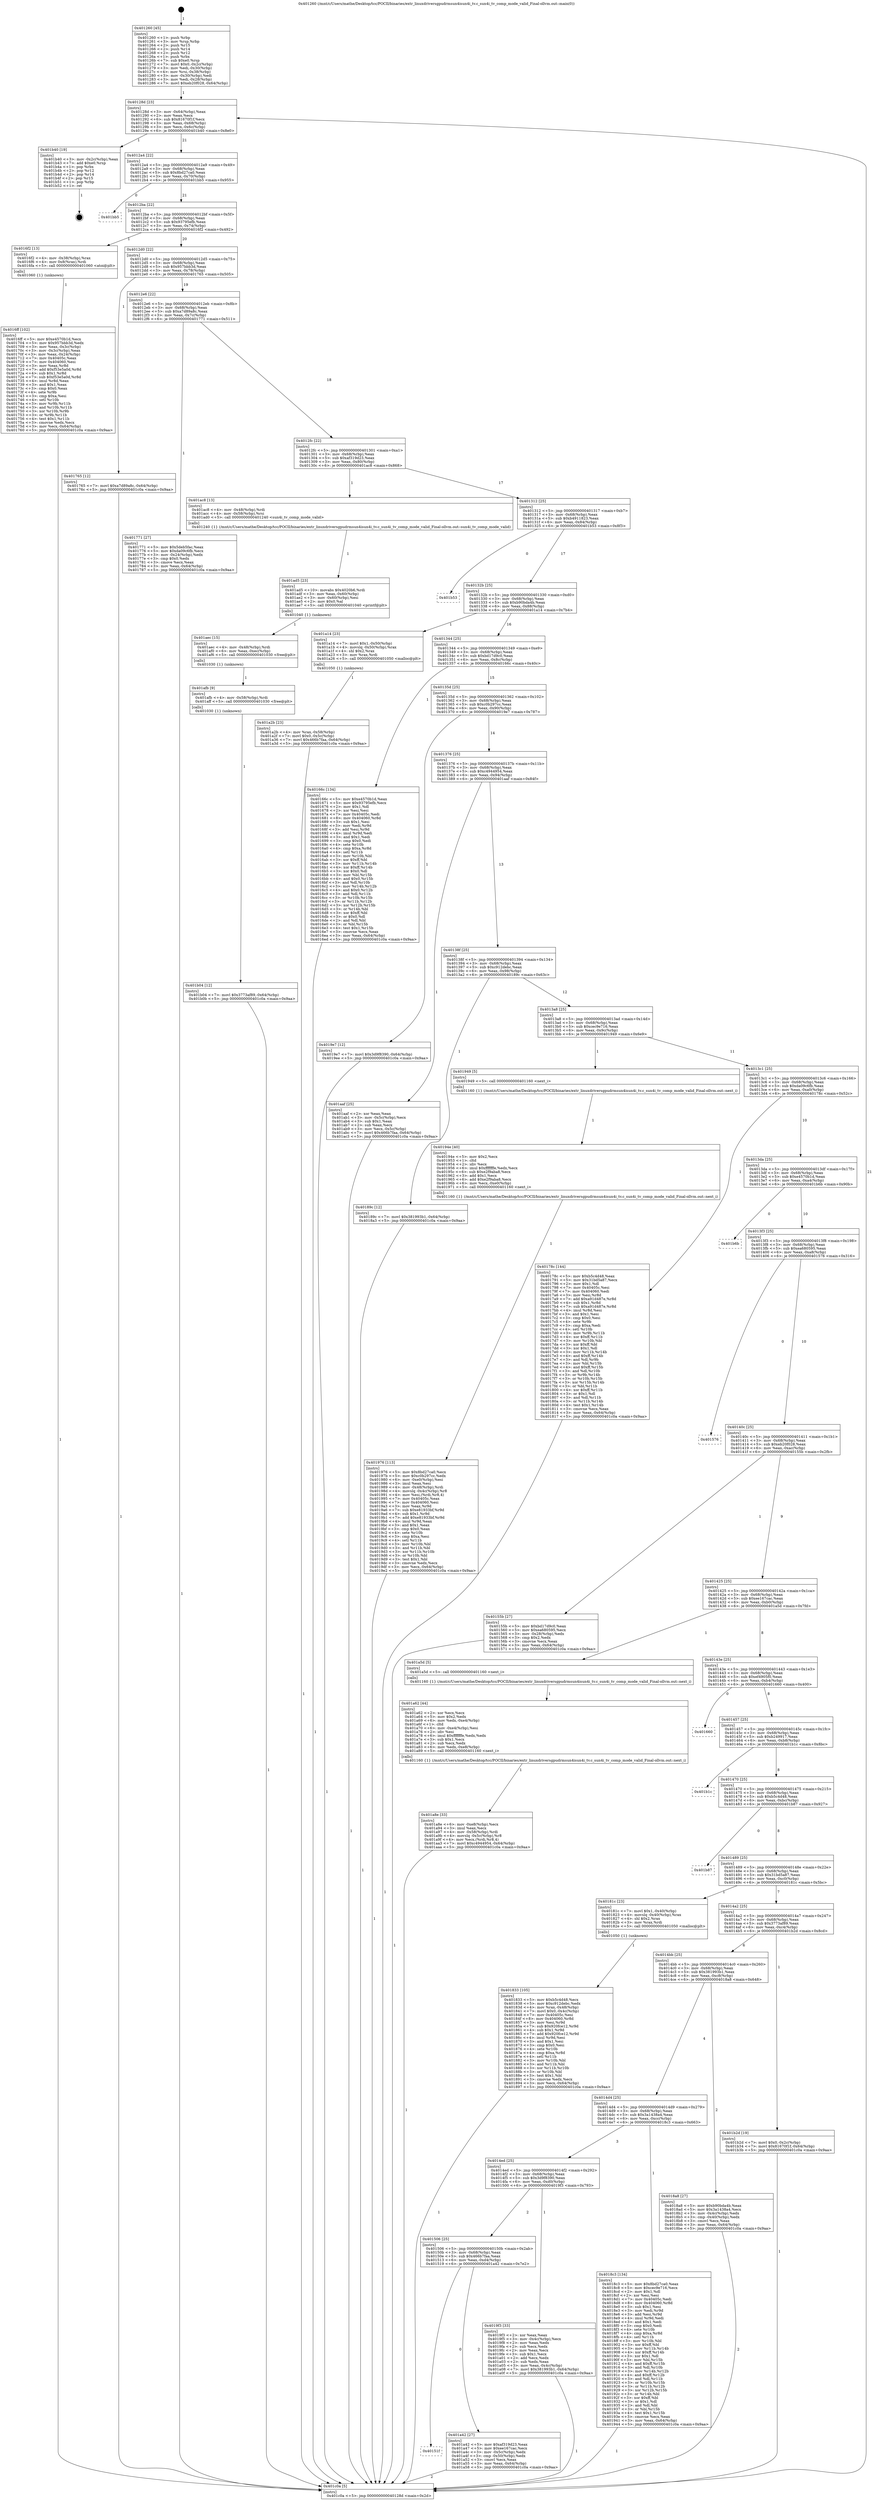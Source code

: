 digraph "0x401260" {
  label = "0x401260 (/mnt/c/Users/mathe/Desktop/tcc/POCII/binaries/extr_linuxdriversgpudrmsun4isun4i_tv.c_sun4i_tv_comp_mode_valid_Final-ollvm.out::main(0))"
  labelloc = "t"
  node[shape=record]

  Entry [label="",width=0.3,height=0.3,shape=circle,fillcolor=black,style=filled]
  "0x40128d" [label="{
     0x40128d [23]\l
     | [instrs]\l
     &nbsp;&nbsp;0x40128d \<+3\>: mov -0x64(%rbp),%eax\l
     &nbsp;&nbsp;0x401290 \<+2\>: mov %eax,%ecx\l
     &nbsp;&nbsp;0x401292 \<+6\>: sub $0x81670f1f,%ecx\l
     &nbsp;&nbsp;0x401298 \<+3\>: mov %eax,-0x68(%rbp)\l
     &nbsp;&nbsp;0x40129b \<+3\>: mov %ecx,-0x6c(%rbp)\l
     &nbsp;&nbsp;0x40129e \<+6\>: je 0000000000401b40 \<main+0x8e0\>\l
  }"]
  "0x401b40" [label="{
     0x401b40 [19]\l
     | [instrs]\l
     &nbsp;&nbsp;0x401b40 \<+3\>: mov -0x2c(%rbp),%eax\l
     &nbsp;&nbsp;0x401b43 \<+7\>: add $0xe0,%rsp\l
     &nbsp;&nbsp;0x401b4a \<+1\>: pop %rbx\l
     &nbsp;&nbsp;0x401b4b \<+2\>: pop %r12\l
     &nbsp;&nbsp;0x401b4d \<+2\>: pop %r14\l
     &nbsp;&nbsp;0x401b4f \<+2\>: pop %r15\l
     &nbsp;&nbsp;0x401b51 \<+1\>: pop %rbp\l
     &nbsp;&nbsp;0x401b52 \<+1\>: ret\l
  }"]
  "0x4012a4" [label="{
     0x4012a4 [22]\l
     | [instrs]\l
     &nbsp;&nbsp;0x4012a4 \<+5\>: jmp 00000000004012a9 \<main+0x49\>\l
     &nbsp;&nbsp;0x4012a9 \<+3\>: mov -0x68(%rbp),%eax\l
     &nbsp;&nbsp;0x4012ac \<+5\>: sub $0x8bd27ca0,%eax\l
     &nbsp;&nbsp;0x4012b1 \<+3\>: mov %eax,-0x70(%rbp)\l
     &nbsp;&nbsp;0x4012b4 \<+6\>: je 0000000000401bb5 \<main+0x955\>\l
  }"]
  Exit [label="",width=0.3,height=0.3,shape=circle,fillcolor=black,style=filled,peripheries=2]
  "0x401bb5" [label="{
     0x401bb5\l
  }", style=dashed]
  "0x4012ba" [label="{
     0x4012ba [22]\l
     | [instrs]\l
     &nbsp;&nbsp;0x4012ba \<+5\>: jmp 00000000004012bf \<main+0x5f\>\l
     &nbsp;&nbsp;0x4012bf \<+3\>: mov -0x68(%rbp),%eax\l
     &nbsp;&nbsp;0x4012c2 \<+5\>: sub $0x93795efb,%eax\l
     &nbsp;&nbsp;0x4012c7 \<+3\>: mov %eax,-0x74(%rbp)\l
     &nbsp;&nbsp;0x4012ca \<+6\>: je 00000000004016f2 \<main+0x492\>\l
  }"]
  "0x401b04" [label="{
     0x401b04 [12]\l
     | [instrs]\l
     &nbsp;&nbsp;0x401b04 \<+7\>: movl $0x3773af89,-0x64(%rbp)\l
     &nbsp;&nbsp;0x401b0b \<+5\>: jmp 0000000000401c0a \<main+0x9aa\>\l
  }"]
  "0x4016f2" [label="{
     0x4016f2 [13]\l
     | [instrs]\l
     &nbsp;&nbsp;0x4016f2 \<+4\>: mov -0x38(%rbp),%rax\l
     &nbsp;&nbsp;0x4016f6 \<+4\>: mov 0x8(%rax),%rdi\l
     &nbsp;&nbsp;0x4016fa \<+5\>: call 0000000000401060 \<atoi@plt\>\l
     | [calls]\l
     &nbsp;&nbsp;0x401060 \{1\} (unknown)\l
  }"]
  "0x4012d0" [label="{
     0x4012d0 [22]\l
     | [instrs]\l
     &nbsp;&nbsp;0x4012d0 \<+5\>: jmp 00000000004012d5 \<main+0x75\>\l
     &nbsp;&nbsp;0x4012d5 \<+3\>: mov -0x68(%rbp),%eax\l
     &nbsp;&nbsp;0x4012d8 \<+5\>: sub $0x957bbb3d,%eax\l
     &nbsp;&nbsp;0x4012dd \<+3\>: mov %eax,-0x78(%rbp)\l
     &nbsp;&nbsp;0x4012e0 \<+6\>: je 0000000000401765 \<main+0x505\>\l
  }"]
  "0x401afb" [label="{
     0x401afb [9]\l
     | [instrs]\l
     &nbsp;&nbsp;0x401afb \<+4\>: mov -0x58(%rbp),%rdi\l
     &nbsp;&nbsp;0x401aff \<+5\>: call 0000000000401030 \<free@plt\>\l
     | [calls]\l
     &nbsp;&nbsp;0x401030 \{1\} (unknown)\l
  }"]
  "0x401765" [label="{
     0x401765 [12]\l
     | [instrs]\l
     &nbsp;&nbsp;0x401765 \<+7\>: movl $0xa7d89a8c,-0x64(%rbp)\l
     &nbsp;&nbsp;0x40176c \<+5\>: jmp 0000000000401c0a \<main+0x9aa\>\l
  }"]
  "0x4012e6" [label="{
     0x4012e6 [22]\l
     | [instrs]\l
     &nbsp;&nbsp;0x4012e6 \<+5\>: jmp 00000000004012eb \<main+0x8b\>\l
     &nbsp;&nbsp;0x4012eb \<+3\>: mov -0x68(%rbp),%eax\l
     &nbsp;&nbsp;0x4012ee \<+5\>: sub $0xa7d89a8c,%eax\l
     &nbsp;&nbsp;0x4012f3 \<+3\>: mov %eax,-0x7c(%rbp)\l
     &nbsp;&nbsp;0x4012f6 \<+6\>: je 0000000000401771 \<main+0x511\>\l
  }"]
  "0x401aec" [label="{
     0x401aec [15]\l
     | [instrs]\l
     &nbsp;&nbsp;0x401aec \<+4\>: mov -0x48(%rbp),%rdi\l
     &nbsp;&nbsp;0x401af0 \<+6\>: mov %eax,-0xec(%rbp)\l
     &nbsp;&nbsp;0x401af6 \<+5\>: call 0000000000401030 \<free@plt\>\l
     | [calls]\l
     &nbsp;&nbsp;0x401030 \{1\} (unknown)\l
  }"]
  "0x401771" [label="{
     0x401771 [27]\l
     | [instrs]\l
     &nbsp;&nbsp;0x401771 \<+5\>: mov $0x5deb5fac,%eax\l
     &nbsp;&nbsp;0x401776 \<+5\>: mov $0xda09c6fb,%ecx\l
     &nbsp;&nbsp;0x40177b \<+3\>: mov -0x24(%rbp),%edx\l
     &nbsp;&nbsp;0x40177e \<+3\>: cmp $0x0,%edx\l
     &nbsp;&nbsp;0x401781 \<+3\>: cmove %ecx,%eax\l
     &nbsp;&nbsp;0x401784 \<+3\>: mov %eax,-0x64(%rbp)\l
     &nbsp;&nbsp;0x401787 \<+5\>: jmp 0000000000401c0a \<main+0x9aa\>\l
  }"]
  "0x4012fc" [label="{
     0x4012fc [22]\l
     | [instrs]\l
     &nbsp;&nbsp;0x4012fc \<+5\>: jmp 0000000000401301 \<main+0xa1\>\l
     &nbsp;&nbsp;0x401301 \<+3\>: mov -0x68(%rbp),%eax\l
     &nbsp;&nbsp;0x401304 \<+5\>: sub $0xaf319d23,%eax\l
     &nbsp;&nbsp;0x401309 \<+3\>: mov %eax,-0x80(%rbp)\l
     &nbsp;&nbsp;0x40130c \<+6\>: je 0000000000401ac8 \<main+0x868\>\l
  }"]
  "0x401ad5" [label="{
     0x401ad5 [23]\l
     | [instrs]\l
     &nbsp;&nbsp;0x401ad5 \<+10\>: movabs $0x4020b6,%rdi\l
     &nbsp;&nbsp;0x401adf \<+3\>: mov %eax,-0x60(%rbp)\l
     &nbsp;&nbsp;0x401ae2 \<+3\>: mov -0x60(%rbp),%esi\l
     &nbsp;&nbsp;0x401ae5 \<+2\>: mov $0x0,%al\l
     &nbsp;&nbsp;0x401ae7 \<+5\>: call 0000000000401040 \<printf@plt\>\l
     | [calls]\l
     &nbsp;&nbsp;0x401040 \{1\} (unknown)\l
  }"]
  "0x401ac8" [label="{
     0x401ac8 [13]\l
     | [instrs]\l
     &nbsp;&nbsp;0x401ac8 \<+4\>: mov -0x48(%rbp),%rdi\l
     &nbsp;&nbsp;0x401acc \<+4\>: mov -0x58(%rbp),%rsi\l
     &nbsp;&nbsp;0x401ad0 \<+5\>: call 0000000000401240 \<sun4i_tv_comp_mode_valid\>\l
     | [calls]\l
     &nbsp;&nbsp;0x401240 \{1\} (/mnt/c/Users/mathe/Desktop/tcc/POCII/binaries/extr_linuxdriversgpudrmsun4isun4i_tv.c_sun4i_tv_comp_mode_valid_Final-ollvm.out::sun4i_tv_comp_mode_valid)\l
  }"]
  "0x401312" [label="{
     0x401312 [25]\l
     | [instrs]\l
     &nbsp;&nbsp;0x401312 \<+5\>: jmp 0000000000401317 \<main+0xb7\>\l
     &nbsp;&nbsp;0x401317 \<+3\>: mov -0x68(%rbp),%eax\l
     &nbsp;&nbsp;0x40131a \<+5\>: sub $0xb4911823,%eax\l
     &nbsp;&nbsp;0x40131f \<+6\>: mov %eax,-0x84(%rbp)\l
     &nbsp;&nbsp;0x401325 \<+6\>: je 0000000000401b53 \<main+0x8f3\>\l
  }"]
  "0x401a8e" [label="{
     0x401a8e [33]\l
     | [instrs]\l
     &nbsp;&nbsp;0x401a8e \<+6\>: mov -0xe8(%rbp),%ecx\l
     &nbsp;&nbsp;0x401a94 \<+3\>: imul %eax,%ecx\l
     &nbsp;&nbsp;0x401a97 \<+4\>: mov -0x58(%rbp),%rdi\l
     &nbsp;&nbsp;0x401a9b \<+4\>: movslq -0x5c(%rbp),%r8\l
     &nbsp;&nbsp;0x401a9f \<+4\>: mov %ecx,(%rdi,%r8,4)\l
     &nbsp;&nbsp;0x401aa3 \<+7\>: movl $0xc4944954,-0x64(%rbp)\l
     &nbsp;&nbsp;0x401aaa \<+5\>: jmp 0000000000401c0a \<main+0x9aa\>\l
  }"]
  "0x401b53" [label="{
     0x401b53\l
  }", style=dashed]
  "0x40132b" [label="{
     0x40132b [25]\l
     | [instrs]\l
     &nbsp;&nbsp;0x40132b \<+5\>: jmp 0000000000401330 \<main+0xd0\>\l
     &nbsp;&nbsp;0x401330 \<+3\>: mov -0x68(%rbp),%eax\l
     &nbsp;&nbsp;0x401333 \<+5\>: sub $0xb90bda4b,%eax\l
     &nbsp;&nbsp;0x401338 \<+6\>: mov %eax,-0x88(%rbp)\l
     &nbsp;&nbsp;0x40133e \<+6\>: je 0000000000401a14 \<main+0x7b4\>\l
  }"]
  "0x401a62" [label="{
     0x401a62 [44]\l
     | [instrs]\l
     &nbsp;&nbsp;0x401a62 \<+2\>: xor %ecx,%ecx\l
     &nbsp;&nbsp;0x401a64 \<+5\>: mov $0x2,%edx\l
     &nbsp;&nbsp;0x401a69 \<+6\>: mov %edx,-0xe4(%rbp)\l
     &nbsp;&nbsp;0x401a6f \<+1\>: cltd\l
     &nbsp;&nbsp;0x401a70 \<+6\>: mov -0xe4(%rbp),%esi\l
     &nbsp;&nbsp;0x401a76 \<+2\>: idiv %esi\l
     &nbsp;&nbsp;0x401a78 \<+6\>: imul $0xfffffffe,%edx,%edx\l
     &nbsp;&nbsp;0x401a7e \<+3\>: sub $0x1,%ecx\l
     &nbsp;&nbsp;0x401a81 \<+2\>: sub %ecx,%edx\l
     &nbsp;&nbsp;0x401a83 \<+6\>: mov %edx,-0xe8(%rbp)\l
     &nbsp;&nbsp;0x401a89 \<+5\>: call 0000000000401160 \<next_i\>\l
     | [calls]\l
     &nbsp;&nbsp;0x401160 \{1\} (/mnt/c/Users/mathe/Desktop/tcc/POCII/binaries/extr_linuxdriversgpudrmsun4isun4i_tv.c_sun4i_tv_comp_mode_valid_Final-ollvm.out::next_i)\l
  }"]
  "0x401a14" [label="{
     0x401a14 [23]\l
     | [instrs]\l
     &nbsp;&nbsp;0x401a14 \<+7\>: movl $0x1,-0x50(%rbp)\l
     &nbsp;&nbsp;0x401a1b \<+4\>: movslq -0x50(%rbp),%rax\l
     &nbsp;&nbsp;0x401a1f \<+4\>: shl $0x2,%rax\l
     &nbsp;&nbsp;0x401a23 \<+3\>: mov %rax,%rdi\l
     &nbsp;&nbsp;0x401a26 \<+5\>: call 0000000000401050 \<malloc@plt\>\l
     | [calls]\l
     &nbsp;&nbsp;0x401050 \{1\} (unknown)\l
  }"]
  "0x401344" [label="{
     0x401344 [25]\l
     | [instrs]\l
     &nbsp;&nbsp;0x401344 \<+5\>: jmp 0000000000401349 \<main+0xe9\>\l
     &nbsp;&nbsp;0x401349 \<+3\>: mov -0x68(%rbp),%eax\l
     &nbsp;&nbsp;0x40134c \<+5\>: sub $0xbd17d9c0,%eax\l
     &nbsp;&nbsp;0x401351 \<+6\>: mov %eax,-0x8c(%rbp)\l
     &nbsp;&nbsp;0x401357 \<+6\>: je 000000000040166c \<main+0x40c\>\l
  }"]
  "0x40151f" [label="{
     0x40151f\l
  }", style=dashed]
  "0x40166c" [label="{
     0x40166c [134]\l
     | [instrs]\l
     &nbsp;&nbsp;0x40166c \<+5\>: mov $0xe4570b1d,%eax\l
     &nbsp;&nbsp;0x401671 \<+5\>: mov $0x93795efb,%ecx\l
     &nbsp;&nbsp;0x401676 \<+2\>: mov $0x1,%dl\l
     &nbsp;&nbsp;0x401678 \<+2\>: xor %esi,%esi\l
     &nbsp;&nbsp;0x40167a \<+7\>: mov 0x40405c,%edi\l
     &nbsp;&nbsp;0x401681 \<+8\>: mov 0x404060,%r8d\l
     &nbsp;&nbsp;0x401689 \<+3\>: sub $0x1,%esi\l
     &nbsp;&nbsp;0x40168c \<+3\>: mov %edi,%r9d\l
     &nbsp;&nbsp;0x40168f \<+3\>: add %esi,%r9d\l
     &nbsp;&nbsp;0x401692 \<+4\>: imul %r9d,%edi\l
     &nbsp;&nbsp;0x401696 \<+3\>: and $0x1,%edi\l
     &nbsp;&nbsp;0x401699 \<+3\>: cmp $0x0,%edi\l
     &nbsp;&nbsp;0x40169c \<+4\>: sete %r10b\l
     &nbsp;&nbsp;0x4016a0 \<+4\>: cmp $0xa,%r8d\l
     &nbsp;&nbsp;0x4016a4 \<+4\>: setl %r11b\l
     &nbsp;&nbsp;0x4016a8 \<+3\>: mov %r10b,%bl\l
     &nbsp;&nbsp;0x4016ab \<+3\>: xor $0xff,%bl\l
     &nbsp;&nbsp;0x4016ae \<+3\>: mov %r11b,%r14b\l
     &nbsp;&nbsp;0x4016b1 \<+4\>: xor $0xff,%r14b\l
     &nbsp;&nbsp;0x4016b5 \<+3\>: xor $0x0,%dl\l
     &nbsp;&nbsp;0x4016b8 \<+3\>: mov %bl,%r15b\l
     &nbsp;&nbsp;0x4016bb \<+4\>: and $0x0,%r15b\l
     &nbsp;&nbsp;0x4016bf \<+3\>: and %dl,%r10b\l
     &nbsp;&nbsp;0x4016c2 \<+3\>: mov %r14b,%r12b\l
     &nbsp;&nbsp;0x4016c5 \<+4\>: and $0x0,%r12b\l
     &nbsp;&nbsp;0x4016c9 \<+3\>: and %dl,%r11b\l
     &nbsp;&nbsp;0x4016cc \<+3\>: or %r10b,%r15b\l
     &nbsp;&nbsp;0x4016cf \<+3\>: or %r11b,%r12b\l
     &nbsp;&nbsp;0x4016d2 \<+3\>: xor %r12b,%r15b\l
     &nbsp;&nbsp;0x4016d5 \<+3\>: or %r14b,%bl\l
     &nbsp;&nbsp;0x4016d8 \<+3\>: xor $0xff,%bl\l
     &nbsp;&nbsp;0x4016db \<+3\>: or $0x0,%dl\l
     &nbsp;&nbsp;0x4016de \<+2\>: and %dl,%bl\l
     &nbsp;&nbsp;0x4016e0 \<+3\>: or %bl,%r15b\l
     &nbsp;&nbsp;0x4016e3 \<+4\>: test $0x1,%r15b\l
     &nbsp;&nbsp;0x4016e7 \<+3\>: cmovne %ecx,%eax\l
     &nbsp;&nbsp;0x4016ea \<+3\>: mov %eax,-0x64(%rbp)\l
     &nbsp;&nbsp;0x4016ed \<+5\>: jmp 0000000000401c0a \<main+0x9aa\>\l
  }"]
  "0x40135d" [label="{
     0x40135d [25]\l
     | [instrs]\l
     &nbsp;&nbsp;0x40135d \<+5\>: jmp 0000000000401362 \<main+0x102\>\l
     &nbsp;&nbsp;0x401362 \<+3\>: mov -0x68(%rbp),%eax\l
     &nbsp;&nbsp;0x401365 \<+5\>: sub $0xc0b297cc,%eax\l
     &nbsp;&nbsp;0x40136a \<+6\>: mov %eax,-0x90(%rbp)\l
     &nbsp;&nbsp;0x401370 \<+6\>: je 00000000004019e7 \<main+0x787\>\l
  }"]
  "0x401a42" [label="{
     0x401a42 [27]\l
     | [instrs]\l
     &nbsp;&nbsp;0x401a42 \<+5\>: mov $0xaf319d23,%eax\l
     &nbsp;&nbsp;0x401a47 \<+5\>: mov $0xee167cac,%ecx\l
     &nbsp;&nbsp;0x401a4c \<+3\>: mov -0x5c(%rbp),%edx\l
     &nbsp;&nbsp;0x401a4f \<+3\>: cmp -0x50(%rbp),%edx\l
     &nbsp;&nbsp;0x401a52 \<+3\>: cmovl %ecx,%eax\l
     &nbsp;&nbsp;0x401a55 \<+3\>: mov %eax,-0x64(%rbp)\l
     &nbsp;&nbsp;0x401a58 \<+5\>: jmp 0000000000401c0a \<main+0x9aa\>\l
  }"]
  "0x4019e7" [label="{
     0x4019e7 [12]\l
     | [instrs]\l
     &nbsp;&nbsp;0x4019e7 \<+7\>: movl $0x3d9f8390,-0x64(%rbp)\l
     &nbsp;&nbsp;0x4019ee \<+5\>: jmp 0000000000401c0a \<main+0x9aa\>\l
  }"]
  "0x401376" [label="{
     0x401376 [25]\l
     | [instrs]\l
     &nbsp;&nbsp;0x401376 \<+5\>: jmp 000000000040137b \<main+0x11b\>\l
     &nbsp;&nbsp;0x40137b \<+3\>: mov -0x68(%rbp),%eax\l
     &nbsp;&nbsp;0x40137e \<+5\>: sub $0xc4944954,%eax\l
     &nbsp;&nbsp;0x401383 \<+6\>: mov %eax,-0x94(%rbp)\l
     &nbsp;&nbsp;0x401389 \<+6\>: je 0000000000401aaf \<main+0x84f\>\l
  }"]
  "0x401a2b" [label="{
     0x401a2b [23]\l
     | [instrs]\l
     &nbsp;&nbsp;0x401a2b \<+4\>: mov %rax,-0x58(%rbp)\l
     &nbsp;&nbsp;0x401a2f \<+7\>: movl $0x0,-0x5c(%rbp)\l
     &nbsp;&nbsp;0x401a36 \<+7\>: movl $0x466b7faa,-0x64(%rbp)\l
     &nbsp;&nbsp;0x401a3d \<+5\>: jmp 0000000000401c0a \<main+0x9aa\>\l
  }"]
  "0x401aaf" [label="{
     0x401aaf [25]\l
     | [instrs]\l
     &nbsp;&nbsp;0x401aaf \<+2\>: xor %eax,%eax\l
     &nbsp;&nbsp;0x401ab1 \<+3\>: mov -0x5c(%rbp),%ecx\l
     &nbsp;&nbsp;0x401ab4 \<+3\>: sub $0x1,%eax\l
     &nbsp;&nbsp;0x401ab7 \<+2\>: sub %eax,%ecx\l
     &nbsp;&nbsp;0x401ab9 \<+3\>: mov %ecx,-0x5c(%rbp)\l
     &nbsp;&nbsp;0x401abc \<+7\>: movl $0x466b7faa,-0x64(%rbp)\l
     &nbsp;&nbsp;0x401ac3 \<+5\>: jmp 0000000000401c0a \<main+0x9aa\>\l
  }"]
  "0x40138f" [label="{
     0x40138f [25]\l
     | [instrs]\l
     &nbsp;&nbsp;0x40138f \<+5\>: jmp 0000000000401394 \<main+0x134\>\l
     &nbsp;&nbsp;0x401394 \<+3\>: mov -0x68(%rbp),%eax\l
     &nbsp;&nbsp;0x401397 \<+5\>: sub $0xc912debc,%eax\l
     &nbsp;&nbsp;0x40139c \<+6\>: mov %eax,-0x98(%rbp)\l
     &nbsp;&nbsp;0x4013a2 \<+6\>: je 000000000040189c \<main+0x63c\>\l
  }"]
  "0x401506" [label="{
     0x401506 [25]\l
     | [instrs]\l
     &nbsp;&nbsp;0x401506 \<+5\>: jmp 000000000040150b \<main+0x2ab\>\l
     &nbsp;&nbsp;0x40150b \<+3\>: mov -0x68(%rbp),%eax\l
     &nbsp;&nbsp;0x40150e \<+5\>: sub $0x466b7faa,%eax\l
     &nbsp;&nbsp;0x401513 \<+6\>: mov %eax,-0xd4(%rbp)\l
     &nbsp;&nbsp;0x401519 \<+6\>: je 0000000000401a42 \<main+0x7e2\>\l
  }"]
  "0x40189c" [label="{
     0x40189c [12]\l
     | [instrs]\l
     &nbsp;&nbsp;0x40189c \<+7\>: movl $0x381993b1,-0x64(%rbp)\l
     &nbsp;&nbsp;0x4018a3 \<+5\>: jmp 0000000000401c0a \<main+0x9aa\>\l
  }"]
  "0x4013a8" [label="{
     0x4013a8 [25]\l
     | [instrs]\l
     &nbsp;&nbsp;0x4013a8 \<+5\>: jmp 00000000004013ad \<main+0x14d\>\l
     &nbsp;&nbsp;0x4013ad \<+3\>: mov -0x68(%rbp),%eax\l
     &nbsp;&nbsp;0x4013b0 \<+5\>: sub $0xcec9e716,%eax\l
     &nbsp;&nbsp;0x4013b5 \<+6\>: mov %eax,-0x9c(%rbp)\l
     &nbsp;&nbsp;0x4013bb \<+6\>: je 0000000000401949 \<main+0x6e9\>\l
  }"]
  "0x4019f3" [label="{
     0x4019f3 [33]\l
     | [instrs]\l
     &nbsp;&nbsp;0x4019f3 \<+2\>: xor %eax,%eax\l
     &nbsp;&nbsp;0x4019f5 \<+3\>: mov -0x4c(%rbp),%ecx\l
     &nbsp;&nbsp;0x4019f8 \<+2\>: mov %eax,%edx\l
     &nbsp;&nbsp;0x4019fa \<+2\>: sub %ecx,%edx\l
     &nbsp;&nbsp;0x4019fc \<+2\>: mov %eax,%ecx\l
     &nbsp;&nbsp;0x4019fe \<+3\>: sub $0x1,%ecx\l
     &nbsp;&nbsp;0x401a01 \<+2\>: add %ecx,%edx\l
     &nbsp;&nbsp;0x401a03 \<+2\>: sub %edx,%eax\l
     &nbsp;&nbsp;0x401a05 \<+3\>: mov %eax,-0x4c(%rbp)\l
     &nbsp;&nbsp;0x401a08 \<+7\>: movl $0x381993b1,-0x64(%rbp)\l
     &nbsp;&nbsp;0x401a0f \<+5\>: jmp 0000000000401c0a \<main+0x9aa\>\l
  }"]
  "0x401949" [label="{
     0x401949 [5]\l
     | [instrs]\l
     &nbsp;&nbsp;0x401949 \<+5\>: call 0000000000401160 \<next_i\>\l
     | [calls]\l
     &nbsp;&nbsp;0x401160 \{1\} (/mnt/c/Users/mathe/Desktop/tcc/POCII/binaries/extr_linuxdriversgpudrmsun4isun4i_tv.c_sun4i_tv_comp_mode_valid_Final-ollvm.out::next_i)\l
  }"]
  "0x4013c1" [label="{
     0x4013c1 [25]\l
     | [instrs]\l
     &nbsp;&nbsp;0x4013c1 \<+5\>: jmp 00000000004013c6 \<main+0x166\>\l
     &nbsp;&nbsp;0x4013c6 \<+3\>: mov -0x68(%rbp),%eax\l
     &nbsp;&nbsp;0x4013c9 \<+5\>: sub $0xda09c6fb,%eax\l
     &nbsp;&nbsp;0x4013ce \<+6\>: mov %eax,-0xa0(%rbp)\l
     &nbsp;&nbsp;0x4013d4 \<+6\>: je 000000000040178c \<main+0x52c\>\l
  }"]
  "0x401976" [label="{
     0x401976 [113]\l
     | [instrs]\l
     &nbsp;&nbsp;0x401976 \<+5\>: mov $0x8bd27ca0,%ecx\l
     &nbsp;&nbsp;0x40197b \<+5\>: mov $0xc0b297cc,%edx\l
     &nbsp;&nbsp;0x401980 \<+6\>: mov -0xe0(%rbp),%esi\l
     &nbsp;&nbsp;0x401986 \<+3\>: imul %eax,%esi\l
     &nbsp;&nbsp;0x401989 \<+4\>: mov -0x48(%rbp),%rdi\l
     &nbsp;&nbsp;0x40198d \<+4\>: movslq -0x4c(%rbp),%r8\l
     &nbsp;&nbsp;0x401991 \<+4\>: mov %esi,(%rdi,%r8,4)\l
     &nbsp;&nbsp;0x401995 \<+7\>: mov 0x40405c,%eax\l
     &nbsp;&nbsp;0x40199c \<+7\>: mov 0x404060,%esi\l
     &nbsp;&nbsp;0x4019a3 \<+3\>: mov %eax,%r9d\l
     &nbsp;&nbsp;0x4019a6 \<+7\>: sub $0xe81933bf,%r9d\l
     &nbsp;&nbsp;0x4019ad \<+4\>: sub $0x1,%r9d\l
     &nbsp;&nbsp;0x4019b1 \<+7\>: add $0xe81933bf,%r9d\l
     &nbsp;&nbsp;0x4019b8 \<+4\>: imul %r9d,%eax\l
     &nbsp;&nbsp;0x4019bc \<+3\>: and $0x1,%eax\l
     &nbsp;&nbsp;0x4019bf \<+3\>: cmp $0x0,%eax\l
     &nbsp;&nbsp;0x4019c2 \<+4\>: sete %r10b\l
     &nbsp;&nbsp;0x4019c6 \<+3\>: cmp $0xa,%esi\l
     &nbsp;&nbsp;0x4019c9 \<+4\>: setl %r11b\l
     &nbsp;&nbsp;0x4019cd \<+3\>: mov %r10b,%bl\l
     &nbsp;&nbsp;0x4019d0 \<+3\>: and %r11b,%bl\l
     &nbsp;&nbsp;0x4019d3 \<+3\>: xor %r11b,%r10b\l
     &nbsp;&nbsp;0x4019d6 \<+3\>: or %r10b,%bl\l
     &nbsp;&nbsp;0x4019d9 \<+3\>: test $0x1,%bl\l
     &nbsp;&nbsp;0x4019dc \<+3\>: cmovne %edx,%ecx\l
     &nbsp;&nbsp;0x4019df \<+3\>: mov %ecx,-0x64(%rbp)\l
     &nbsp;&nbsp;0x4019e2 \<+5\>: jmp 0000000000401c0a \<main+0x9aa\>\l
  }"]
  "0x40178c" [label="{
     0x40178c [144]\l
     | [instrs]\l
     &nbsp;&nbsp;0x40178c \<+5\>: mov $0xb5c4d48,%eax\l
     &nbsp;&nbsp;0x401791 \<+5\>: mov $0x31bd5a87,%ecx\l
     &nbsp;&nbsp;0x401796 \<+2\>: mov $0x1,%dl\l
     &nbsp;&nbsp;0x401798 \<+7\>: mov 0x40405c,%esi\l
     &nbsp;&nbsp;0x40179f \<+7\>: mov 0x404060,%edi\l
     &nbsp;&nbsp;0x4017a6 \<+3\>: mov %esi,%r8d\l
     &nbsp;&nbsp;0x4017a9 \<+7\>: add $0xa91d487e,%r8d\l
     &nbsp;&nbsp;0x4017b0 \<+4\>: sub $0x1,%r8d\l
     &nbsp;&nbsp;0x4017b4 \<+7\>: sub $0xa91d487e,%r8d\l
     &nbsp;&nbsp;0x4017bb \<+4\>: imul %r8d,%esi\l
     &nbsp;&nbsp;0x4017bf \<+3\>: and $0x1,%esi\l
     &nbsp;&nbsp;0x4017c2 \<+3\>: cmp $0x0,%esi\l
     &nbsp;&nbsp;0x4017c5 \<+4\>: sete %r9b\l
     &nbsp;&nbsp;0x4017c9 \<+3\>: cmp $0xa,%edi\l
     &nbsp;&nbsp;0x4017cc \<+4\>: setl %r10b\l
     &nbsp;&nbsp;0x4017d0 \<+3\>: mov %r9b,%r11b\l
     &nbsp;&nbsp;0x4017d3 \<+4\>: xor $0xff,%r11b\l
     &nbsp;&nbsp;0x4017d7 \<+3\>: mov %r10b,%bl\l
     &nbsp;&nbsp;0x4017da \<+3\>: xor $0xff,%bl\l
     &nbsp;&nbsp;0x4017dd \<+3\>: xor $0x1,%dl\l
     &nbsp;&nbsp;0x4017e0 \<+3\>: mov %r11b,%r14b\l
     &nbsp;&nbsp;0x4017e3 \<+4\>: and $0xff,%r14b\l
     &nbsp;&nbsp;0x4017e7 \<+3\>: and %dl,%r9b\l
     &nbsp;&nbsp;0x4017ea \<+3\>: mov %bl,%r15b\l
     &nbsp;&nbsp;0x4017ed \<+4\>: and $0xff,%r15b\l
     &nbsp;&nbsp;0x4017f1 \<+3\>: and %dl,%r10b\l
     &nbsp;&nbsp;0x4017f4 \<+3\>: or %r9b,%r14b\l
     &nbsp;&nbsp;0x4017f7 \<+3\>: or %r10b,%r15b\l
     &nbsp;&nbsp;0x4017fa \<+3\>: xor %r15b,%r14b\l
     &nbsp;&nbsp;0x4017fd \<+3\>: or %bl,%r11b\l
     &nbsp;&nbsp;0x401800 \<+4\>: xor $0xff,%r11b\l
     &nbsp;&nbsp;0x401804 \<+3\>: or $0x1,%dl\l
     &nbsp;&nbsp;0x401807 \<+3\>: and %dl,%r11b\l
     &nbsp;&nbsp;0x40180a \<+3\>: or %r11b,%r14b\l
     &nbsp;&nbsp;0x40180d \<+4\>: test $0x1,%r14b\l
     &nbsp;&nbsp;0x401811 \<+3\>: cmovne %ecx,%eax\l
     &nbsp;&nbsp;0x401814 \<+3\>: mov %eax,-0x64(%rbp)\l
     &nbsp;&nbsp;0x401817 \<+5\>: jmp 0000000000401c0a \<main+0x9aa\>\l
  }"]
  "0x4013da" [label="{
     0x4013da [25]\l
     | [instrs]\l
     &nbsp;&nbsp;0x4013da \<+5\>: jmp 00000000004013df \<main+0x17f\>\l
     &nbsp;&nbsp;0x4013df \<+3\>: mov -0x68(%rbp),%eax\l
     &nbsp;&nbsp;0x4013e2 \<+5\>: sub $0xe4570b1d,%eax\l
     &nbsp;&nbsp;0x4013e7 \<+6\>: mov %eax,-0xa4(%rbp)\l
     &nbsp;&nbsp;0x4013ed \<+6\>: je 0000000000401b6b \<main+0x90b\>\l
  }"]
  "0x40194e" [label="{
     0x40194e [40]\l
     | [instrs]\l
     &nbsp;&nbsp;0x40194e \<+5\>: mov $0x2,%ecx\l
     &nbsp;&nbsp;0x401953 \<+1\>: cltd\l
     &nbsp;&nbsp;0x401954 \<+2\>: idiv %ecx\l
     &nbsp;&nbsp;0x401956 \<+6\>: imul $0xfffffffe,%edx,%ecx\l
     &nbsp;&nbsp;0x40195c \<+6\>: sub $0xe2f9aba8,%ecx\l
     &nbsp;&nbsp;0x401962 \<+3\>: add $0x1,%ecx\l
     &nbsp;&nbsp;0x401965 \<+6\>: add $0xe2f9aba8,%ecx\l
     &nbsp;&nbsp;0x40196b \<+6\>: mov %ecx,-0xe0(%rbp)\l
     &nbsp;&nbsp;0x401971 \<+5\>: call 0000000000401160 \<next_i\>\l
     | [calls]\l
     &nbsp;&nbsp;0x401160 \{1\} (/mnt/c/Users/mathe/Desktop/tcc/POCII/binaries/extr_linuxdriversgpudrmsun4isun4i_tv.c_sun4i_tv_comp_mode_valid_Final-ollvm.out::next_i)\l
  }"]
  "0x401b6b" [label="{
     0x401b6b\l
  }", style=dashed]
  "0x4013f3" [label="{
     0x4013f3 [25]\l
     | [instrs]\l
     &nbsp;&nbsp;0x4013f3 \<+5\>: jmp 00000000004013f8 \<main+0x198\>\l
     &nbsp;&nbsp;0x4013f8 \<+3\>: mov -0x68(%rbp),%eax\l
     &nbsp;&nbsp;0x4013fb \<+5\>: sub $0xea680595,%eax\l
     &nbsp;&nbsp;0x401400 \<+6\>: mov %eax,-0xa8(%rbp)\l
     &nbsp;&nbsp;0x401406 \<+6\>: je 0000000000401576 \<main+0x316\>\l
  }"]
  "0x4014ed" [label="{
     0x4014ed [25]\l
     | [instrs]\l
     &nbsp;&nbsp;0x4014ed \<+5\>: jmp 00000000004014f2 \<main+0x292\>\l
     &nbsp;&nbsp;0x4014f2 \<+3\>: mov -0x68(%rbp),%eax\l
     &nbsp;&nbsp;0x4014f5 \<+5\>: sub $0x3d9f8390,%eax\l
     &nbsp;&nbsp;0x4014fa \<+6\>: mov %eax,-0xd0(%rbp)\l
     &nbsp;&nbsp;0x401500 \<+6\>: je 00000000004019f3 \<main+0x793\>\l
  }"]
  "0x401576" [label="{
     0x401576\l
  }", style=dashed]
  "0x40140c" [label="{
     0x40140c [25]\l
     | [instrs]\l
     &nbsp;&nbsp;0x40140c \<+5\>: jmp 0000000000401411 \<main+0x1b1\>\l
     &nbsp;&nbsp;0x401411 \<+3\>: mov -0x68(%rbp),%eax\l
     &nbsp;&nbsp;0x401414 \<+5\>: sub $0xeb20f028,%eax\l
     &nbsp;&nbsp;0x401419 \<+6\>: mov %eax,-0xac(%rbp)\l
     &nbsp;&nbsp;0x40141f \<+6\>: je 000000000040155b \<main+0x2fb\>\l
  }"]
  "0x4018c3" [label="{
     0x4018c3 [134]\l
     | [instrs]\l
     &nbsp;&nbsp;0x4018c3 \<+5\>: mov $0x8bd27ca0,%eax\l
     &nbsp;&nbsp;0x4018c8 \<+5\>: mov $0xcec9e716,%ecx\l
     &nbsp;&nbsp;0x4018cd \<+2\>: mov $0x1,%dl\l
     &nbsp;&nbsp;0x4018cf \<+2\>: xor %esi,%esi\l
     &nbsp;&nbsp;0x4018d1 \<+7\>: mov 0x40405c,%edi\l
     &nbsp;&nbsp;0x4018d8 \<+8\>: mov 0x404060,%r8d\l
     &nbsp;&nbsp;0x4018e0 \<+3\>: sub $0x1,%esi\l
     &nbsp;&nbsp;0x4018e3 \<+3\>: mov %edi,%r9d\l
     &nbsp;&nbsp;0x4018e6 \<+3\>: add %esi,%r9d\l
     &nbsp;&nbsp;0x4018e9 \<+4\>: imul %r9d,%edi\l
     &nbsp;&nbsp;0x4018ed \<+3\>: and $0x1,%edi\l
     &nbsp;&nbsp;0x4018f0 \<+3\>: cmp $0x0,%edi\l
     &nbsp;&nbsp;0x4018f3 \<+4\>: sete %r10b\l
     &nbsp;&nbsp;0x4018f7 \<+4\>: cmp $0xa,%r8d\l
     &nbsp;&nbsp;0x4018fb \<+4\>: setl %r11b\l
     &nbsp;&nbsp;0x4018ff \<+3\>: mov %r10b,%bl\l
     &nbsp;&nbsp;0x401902 \<+3\>: xor $0xff,%bl\l
     &nbsp;&nbsp;0x401905 \<+3\>: mov %r11b,%r14b\l
     &nbsp;&nbsp;0x401908 \<+4\>: xor $0xff,%r14b\l
     &nbsp;&nbsp;0x40190c \<+3\>: xor $0x1,%dl\l
     &nbsp;&nbsp;0x40190f \<+3\>: mov %bl,%r15b\l
     &nbsp;&nbsp;0x401912 \<+4\>: and $0xff,%r15b\l
     &nbsp;&nbsp;0x401916 \<+3\>: and %dl,%r10b\l
     &nbsp;&nbsp;0x401919 \<+3\>: mov %r14b,%r12b\l
     &nbsp;&nbsp;0x40191c \<+4\>: and $0xff,%r12b\l
     &nbsp;&nbsp;0x401920 \<+3\>: and %dl,%r11b\l
     &nbsp;&nbsp;0x401923 \<+3\>: or %r10b,%r15b\l
     &nbsp;&nbsp;0x401926 \<+3\>: or %r11b,%r12b\l
     &nbsp;&nbsp;0x401929 \<+3\>: xor %r12b,%r15b\l
     &nbsp;&nbsp;0x40192c \<+3\>: or %r14b,%bl\l
     &nbsp;&nbsp;0x40192f \<+3\>: xor $0xff,%bl\l
     &nbsp;&nbsp;0x401932 \<+3\>: or $0x1,%dl\l
     &nbsp;&nbsp;0x401935 \<+2\>: and %dl,%bl\l
     &nbsp;&nbsp;0x401937 \<+3\>: or %bl,%r15b\l
     &nbsp;&nbsp;0x40193a \<+4\>: test $0x1,%r15b\l
     &nbsp;&nbsp;0x40193e \<+3\>: cmovne %ecx,%eax\l
     &nbsp;&nbsp;0x401941 \<+3\>: mov %eax,-0x64(%rbp)\l
     &nbsp;&nbsp;0x401944 \<+5\>: jmp 0000000000401c0a \<main+0x9aa\>\l
  }"]
  "0x40155b" [label="{
     0x40155b [27]\l
     | [instrs]\l
     &nbsp;&nbsp;0x40155b \<+5\>: mov $0xbd17d9c0,%eax\l
     &nbsp;&nbsp;0x401560 \<+5\>: mov $0xea680595,%ecx\l
     &nbsp;&nbsp;0x401565 \<+3\>: mov -0x28(%rbp),%edx\l
     &nbsp;&nbsp;0x401568 \<+3\>: cmp $0x2,%edx\l
     &nbsp;&nbsp;0x40156b \<+3\>: cmovne %ecx,%eax\l
     &nbsp;&nbsp;0x40156e \<+3\>: mov %eax,-0x64(%rbp)\l
     &nbsp;&nbsp;0x401571 \<+5\>: jmp 0000000000401c0a \<main+0x9aa\>\l
  }"]
  "0x401425" [label="{
     0x401425 [25]\l
     | [instrs]\l
     &nbsp;&nbsp;0x401425 \<+5\>: jmp 000000000040142a \<main+0x1ca\>\l
     &nbsp;&nbsp;0x40142a \<+3\>: mov -0x68(%rbp),%eax\l
     &nbsp;&nbsp;0x40142d \<+5\>: sub $0xee167cac,%eax\l
     &nbsp;&nbsp;0x401432 \<+6\>: mov %eax,-0xb0(%rbp)\l
     &nbsp;&nbsp;0x401438 \<+6\>: je 0000000000401a5d \<main+0x7fd\>\l
  }"]
  "0x401c0a" [label="{
     0x401c0a [5]\l
     | [instrs]\l
     &nbsp;&nbsp;0x401c0a \<+5\>: jmp 000000000040128d \<main+0x2d\>\l
  }"]
  "0x401260" [label="{
     0x401260 [45]\l
     | [instrs]\l
     &nbsp;&nbsp;0x401260 \<+1\>: push %rbp\l
     &nbsp;&nbsp;0x401261 \<+3\>: mov %rsp,%rbp\l
     &nbsp;&nbsp;0x401264 \<+2\>: push %r15\l
     &nbsp;&nbsp;0x401266 \<+2\>: push %r14\l
     &nbsp;&nbsp;0x401268 \<+2\>: push %r12\l
     &nbsp;&nbsp;0x40126a \<+1\>: push %rbx\l
     &nbsp;&nbsp;0x40126b \<+7\>: sub $0xe0,%rsp\l
     &nbsp;&nbsp;0x401272 \<+7\>: movl $0x0,-0x2c(%rbp)\l
     &nbsp;&nbsp;0x401279 \<+3\>: mov %edi,-0x30(%rbp)\l
     &nbsp;&nbsp;0x40127c \<+4\>: mov %rsi,-0x38(%rbp)\l
     &nbsp;&nbsp;0x401280 \<+3\>: mov -0x30(%rbp),%edi\l
     &nbsp;&nbsp;0x401283 \<+3\>: mov %edi,-0x28(%rbp)\l
     &nbsp;&nbsp;0x401286 \<+7\>: movl $0xeb20f028,-0x64(%rbp)\l
  }"]
  "0x4016ff" [label="{
     0x4016ff [102]\l
     | [instrs]\l
     &nbsp;&nbsp;0x4016ff \<+5\>: mov $0xe4570b1d,%ecx\l
     &nbsp;&nbsp;0x401704 \<+5\>: mov $0x957bbb3d,%edx\l
     &nbsp;&nbsp;0x401709 \<+3\>: mov %eax,-0x3c(%rbp)\l
     &nbsp;&nbsp;0x40170c \<+3\>: mov -0x3c(%rbp),%eax\l
     &nbsp;&nbsp;0x40170f \<+3\>: mov %eax,-0x24(%rbp)\l
     &nbsp;&nbsp;0x401712 \<+7\>: mov 0x40405c,%eax\l
     &nbsp;&nbsp;0x401719 \<+7\>: mov 0x404060,%esi\l
     &nbsp;&nbsp;0x401720 \<+3\>: mov %eax,%r8d\l
     &nbsp;&nbsp;0x401723 \<+7\>: add $0xf53e5a0d,%r8d\l
     &nbsp;&nbsp;0x40172a \<+4\>: sub $0x1,%r8d\l
     &nbsp;&nbsp;0x40172e \<+7\>: sub $0xf53e5a0d,%r8d\l
     &nbsp;&nbsp;0x401735 \<+4\>: imul %r8d,%eax\l
     &nbsp;&nbsp;0x401739 \<+3\>: and $0x1,%eax\l
     &nbsp;&nbsp;0x40173c \<+3\>: cmp $0x0,%eax\l
     &nbsp;&nbsp;0x40173f \<+4\>: sete %r9b\l
     &nbsp;&nbsp;0x401743 \<+3\>: cmp $0xa,%esi\l
     &nbsp;&nbsp;0x401746 \<+4\>: setl %r10b\l
     &nbsp;&nbsp;0x40174a \<+3\>: mov %r9b,%r11b\l
     &nbsp;&nbsp;0x40174d \<+3\>: and %r10b,%r11b\l
     &nbsp;&nbsp;0x401750 \<+3\>: xor %r10b,%r9b\l
     &nbsp;&nbsp;0x401753 \<+3\>: or %r9b,%r11b\l
     &nbsp;&nbsp;0x401756 \<+4\>: test $0x1,%r11b\l
     &nbsp;&nbsp;0x40175a \<+3\>: cmovne %edx,%ecx\l
     &nbsp;&nbsp;0x40175d \<+3\>: mov %ecx,-0x64(%rbp)\l
     &nbsp;&nbsp;0x401760 \<+5\>: jmp 0000000000401c0a \<main+0x9aa\>\l
  }"]
  "0x4014d4" [label="{
     0x4014d4 [25]\l
     | [instrs]\l
     &nbsp;&nbsp;0x4014d4 \<+5\>: jmp 00000000004014d9 \<main+0x279\>\l
     &nbsp;&nbsp;0x4014d9 \<+3\>: mov -0x68(%rbp),%eax\l
     &nbsp;&nbsp;0x4014dc \<+5\>: sub $0x3a1438a4,%eax\l
     &nbsp;&nbsp;0x4014e1 \<+6\>: mov %eax,-0xcc(%rbp)\l
     &nbsp;&nbsp;0x4014e7 \<+6\>: je 00000000004018c3 \<main+0x663\>\l
  }"]
  "0x401a5d" [label="{
     0x401a5d [5]\l
     | [instrs]\l
     &nbsp;&nbsp;0x401a5d \<+5\>: call 0000000000401160 \<next_i\>\l
     | [calls]\l
     &nbsp;&nbsp;0x401160 \{1\} (/mnt/c/Users/mathe/Desktop/tcc/POCII/binaries/extr_linuxdriversgpudrmsun4isun4i_tv.c_sun4i_tv_comp_mode_valid_Final-ollvm.out::next_i)\l
  }"]
  "0x40143e" [label="{
     0x40143e [25]\l
     | [instrs]\l
     &nbsp;&nbsp;0x40143e \<+5\>: jmp 0000000000401443 \<main+0x1e3\>\l
     &nbsp;&nbsp;0x401443 \<+3\>: mov -0x68(%rbp),%eax\l
     &nbsp;&nbsp;0x401446 \<+5\>: sub $0xef4905f0,%eax\l
     &nbsp;&nbsp;0x40144b \<+6\>: mov %eax,-0xb4(%rbp)\l
     &nbsp;&nbsp;0x401451 \<+6\>: je 0000000000401660 \<main+0x400\>\l
  }"]
  "0x4018a8" [label="{
     0x4018a8 [27]\l
     | [instrs]\l
     &nbsp;&nbsp;0x4018a8 \<+5\>: mov $0xb90bda4b,%eax\l
     &nbsp;&nbsp;0x4018ad \<+5\>: mov $0x3a1438a4,%ecx\l
     &nbsp;&nbsp;0x4018b2 \<+3\>: mov -0x4c(%rbp),%edx\l
     &nbsp;&nbsp;0x4018b5 \<+3\>: cmp -0x40(%rbp),%edx\l
     &nbsp;&nbsp;0x4018b8 \<+3\>: cmovl %ecx,%eax\l
     &nbsp;&nbsp;0x4018bb \<+3\>: mov %eax,-0x64(%rbp)\l
     &nbsp;&nbsp;0x4018be \<+5\>: jmp 0000000000401c0a \<main+0x9aa\>\l
  }"]
  "0x401660" [label="{
     0x401660\l
  }", style=dashed]
  "0x401457" [label="{
     0x401457 [25]\l
     | [instrs]\l
     &nbsp;&nbsp;0x401457 \<+5\>: jmp 000000000040145c \<main+0x1fc\>\l
     &nbsp;&nbsp;0x40145c \<+3\>: mov -0x68(%rbp),%eax\l
     &nbsp;&nbsp;0x40145f \<+5\>: sub $0xb249917,%eax\l
     &nbsp;&nbsp;0x401464 \<+6\>: mov %eax,-0xb8(%rbp)\l
     &nbsp;&nbsp;0x40146a \<+6\>: je 0000000000401b1c \<main+0x8bc\>\l
  }"]
  "0x4014bb" [label="{
     0x4014bb [25]\l
     | [instrs]\l
     &nbsp;&nbsp;0x4014bb \<+5\>: jmp 00000000004014c0 \<main+0x260\>\l
     &nbsp;&nbsp;0x4014c0 \<+3\>: mov -0x68(%rbp),%eax\l
     &nbsp;&nbsp;0x4014c3 \<+5\>: sub $0x381993b1,%eax\l
     &nbsp;&nbsp;0x4014c8 \<+6\>: mov %eax,-0xc8(%rbp)\l
     &nbsp;&nbsp;0x4014ce \<+6\>: je 00000000004018a8 \<main+0x648\>\l
  }"]
  "0x401b1c" [label="{
     0x401b1c\l
  }", style=dashed]
  "0x401470" [label="{
     0x401470 [25]\l
     | [instrs]\l
     &nbsp;&nbsp;0x401470 \<+5\>: jmp 0000000000401475 \<main+0x215\>\l
     &nbsp;&nbsp;0x401475 \<+3\>: mov -0x68(%rbp),%eax\l
     &nbsp;&nbsp;0x401478 \<+5\>: sub $0xb5c4d48,%eax\l
     &nbsp;&nbsp;0x40147d \<+6\>: mov %eax,-0xbc(%rbp)\l
     &nbsp;&nbsp;0x401483 \<+6\>: je 0000000000401b87 \<main+0x927\>\l
  }"]
  "0x401b2d" [label="{
     0x401b2d [19]\l
     | [instrs]\l
     &nbsp;&nbsp;0x401b2d \<+7\>: movl $0x0,-0x2c(%rbp)\l
     &nbsp;&nbsp;0x401b34 \<+7\>: movl $0x81670f1f,-0x64(%rbp)\l
     &nbsp;&nbsp;0x401b3b \<+5\>: jmp 0000000000401c0a \<main+0x9aa\>\l
  }"]
  "0x401b87" [label="{
     0x401b87\l
  }", style=dashed]
  "0x401489" [label="{
     0x401489 [25]\l
     | [instrs]\l
     &nbsp;&nbsp;0x401489 \<+5\>: jmp 000000000040148e \<main+0x22e\>\l
     &nbsp;&nbsp;0x40148e \<+3\>: mov -0x68(%rbp),%eax\l
     &nbsp;&nbsp;0x401491 \<+5\>: sub $0x31bd5a87,%eax\l
     &nbsp;&nbsp;0x401496 \<+6\>: mov %eax,-0xc0(%rbp)\l
     &nbsp;&nbsp;0x40149c \<+6\>: je 000000000040181c \<main+0x5bc\>\l
  }"]
  "0x401833" [label="{
     0x401833 [105]\l
     | [instrs]\l
     &nbsp;&nbsp;0x401833 \<+5\>: mov $0xb5c4d48,%ecx\l
     &nbsp;&nbsp;0x401838 \<+5\>: mov $0xc912debc,%edx\l
     &nbsp;&nbsp;0x40183d \<+4\>: mov %rax,-0x48(%rbp)\l
     &nbsp;&nbsp;0x401841 \<+7\>: movl $0x0,-0x4c(%rbp)\l
     &nbsp;&nbsp;0x401848 \<+7\>: mov 0x40405c,%esi\l
     &nbsp;&nbsp;0x40184f \<+8\>: mov 0x404060,%r8d\l
     &nbsp;&nbsp;0x401857 \<+3\>: mov %esi,%r9d\l
     &nbsp;&nbsp;0x40185a \<+7\>: sub $0x920fce12,%r9d\l
     &nbsp;&nbsp;0x401861 \<+4\>: sub $0x1,%r9d\l
     &nbsp;&nbsp;0x401865 \<+7\>: add $0x920fce12,%r9d\l
     &nbsp;&nbsp;0x40186c \<+4\>: imul %r9d,%esi\l
     &nbsp;&nbsp;0x401870 \<+3\>: and $0x1,%esi\l
     &nbsp;&nbsp;0x401873 \<+3\>: cmp $0x0,%esi\l
     &nbsp;&nbsp;0x401876 \<+4\>: sete %r10b\l
     &nbsp;&nbsp;0x40187a \<+4\>: cmp $0xa,%r8d\l
     &nbsp;&nbsp;0x40187e \<+4\>: setl %r11b\l
     &nbsp;&nbsp;0x401882 \<+3\>: mov %r10b,%bl\l
     &nbsp;&nbsp;0x401885 \<+3\>: and %r11b,%bl\l
     &nbsp;&nbsp;0x401888 \<+3\>: xor %r11b,%r10b\l
     &nbsp;&nbsp;0x40188b \<+3\>: or %r10b,%bl\l
     &nbsp;&nbsp;0x40188e \<+3\>: test $0x1,%bl\l
     &nbsp;&nbsp;0x401891 \<+3\>: cmovne %edx,%ecx\l
     &nbsp;&nbsp;0x401894 \<+3\>: mov %ecx,-0x64(%rbp)\l
     &nbsp;&nbsp;0x401897 \<+5\>: jmp 0000000000401c0a \<main+0x9aa\>\l
  }"]
  "0x40181c" [label="{
     0x40181c [23]\l
     | [instrs]\l
     &nbsp;&nbsp;0x40181c \<+7\>: movl $0x1,-0x40(%rbp)\l
     &nbsp;&nbsp;0x401823 \<+4\>: movslq -0x40(%rbp),%rax\l
     &nbsp;&nbsp;0x401827 \<+4\>: shl $0x2,%rax\l
     &nbsp;&nbsp;0x40182b \<+3\>: mov %rax,%rdi\l
     &nbsp;&nbsp;0x40182e \<+5\>: call 0000000000401050 \<malloc@plt\>\l
     | [calls]\l
     &nbsp;&nbsp;0x401050 \{1\} (unknown)\l
  }"]
  "0x4014a2" [label="{
     0x4014a2 [25]\l
     | [instrs]\l
     &nbsp;&nbsp;0x4014a2 \<+5\>: jmp 00000000004014a7 \<main+0x247\>\l
     &nbsp;&nbsp;0x4014a7 \<+3\>: mov -0x68(%rbp),%eax\l
     &nbsp;&nbsp;0x4014aa \<+5\>: sub $0x3773af89,%eax\l
     &nbsp;&nbsp;0x4014af \<+6\>: mov %eax,-0xc4(%rbp)\l
     &nbsp;&nbsp;0x4014b5 \<+6\>: je 0000000000401b2d \<main+0x8cd\>\l
  }"]
  Entry -> "0x401260" [label=" 1"]
  "0x40128d" -> "0x401b40" [label=" 1"]
  "0x40128d" -> "0x4012a4" [label=" 21"]
  "0x401b40" -> Exit [label=" 1"]
  "0x4012a4" -> "0x401bb5" [label=" 0"]
  "0x4012a4" -> "0x4012ba" [label=" 21"]
  "0x401b2d" -> "0x401c0a" [label=" 1"]
  "0x4012ba" -> "0x4016f2" [label=" 1"]
  "0x4012ba" -> "0x4012d0" [label=" 20"]
  "0x401b04" -> "0x401c0a" [label=" 1"]
  "0x4012d0" -> "0x401765" [label=" 1"]
  "0x4012d0" -> "0x4012e6" [label=" 19"]
  "0x401afb" -> "0x401b04" [label=" 1"]
  "0x4012e6" -> "0x401771" [label=" 1"]
  "0x4012e6" -> "0x4012fc" [label=" 18"]
  "0x401aec" -> "0x401afb" [label=" 1"]
  "0x4012fc" -> "0x401ac8" [label=" 1"]
  "0x4012fc" -> "0x401312" [label=" 17"]
  "0x401ad5" -> "0x401aec" [label=" 1"]
  "0x401312" -> "0x401b53" [label=" 0"]
  "0x401312" -> "0x40132b" [label=" 17"]
  "0x401ac8" -> "0x401ad5" [label=" 1"]
  "0x40132b" -> "0x401a14" [label=" 1"]
  "0x40132b" -> "0x401344" [label=" 16"]
  "0x401aaf" -> "0x401c0a" [label=" 1"]
  "0x401344" -> "0x40166c" [label=" 1"]
  "0x401344" -> "0x40135d" [label=" 15"]
  "0x401a8e" -> "0x401c0a" [label=" 1"]
  "0x40135d" -> "0x4019e7" [label=" 1"]
  "0x40135d" -> "0x401376" [label=" 14"]
  "0x401a62" -> "0x401a8e" [label=" 1"]
  "0x401376" -> "0x401aaf" [label=" 1"]
  "0x401376" -> "0x40138f" [label=" 13"]
  "0x401a42" -> "0x401c0a" [label=" 2"]
  "0x40138f" -> "0x40189c" [label=" 1"]
  "0x40138f" -> "0x4013a8" [label=" 12"]
  "0x401506" -> "0x40151f" [label=" 0"]
  "0x4013a8" -> "0x401949" [label=" 1"]
  "0x4013a8" -> "0x4013c1" [label=" 11"]
  "0x401506" -> "0x401a42" [label=" 2"]
  "0x4013c1" -> "0x40178c" [label=" 1"]
  "0x4013c1" -> "0x4013da" [label=" 10"]
  "0x401a2b" -> "0x401c0a" [label=" 1"]
  "0x4013da" -> "0x401b6b" [label=" 0"]
  "0x4013da" -> "0x4013f3" [label=" 10"]
  "0x401a14" -> "0x401a2b" [label=" 1"]
  "0x4013f3" -> "0x401576" [label=" 0"]
  "0x4013f3" -> "0x40140c" [label=" 10"]
  "0x4019f3" -> "0x401c0a" [label=" 1"]
  "0x40140c" -> "0x40155b" [label=" 1"]
  "0x40140c" -> "0x401425" [label=" 9"]
  "0x40155b" -> "0x401c0a" [label=" 1"]
  "0x401260" -> "0x40128d" [label=" 1"]
  "0x401c0a" -> "0x40128d" [label=" 21"]
  "0x40166c" -> "0x401c0a" [label=" 1"]
  "0x4016f2" -> "0x4016ff" [label=" 1"]
  "0x4016ff" -> "0x401c0a" [label=" 1"]
  "0x401765" -> "0x401c0a" [label=" 1"]
  "0x401771" -> "0x401c0a" [label=" 1"]
  "0x40178c" -> "0x401c0a" [label=" 1"]
  "0x4014ed" -> "0x401506" [label=" 2"]
  "0x401425" -> "0x401a5d" [label=" 1"]
  "0x401425" -> "0x40143e" [label=" 8"]
  "0x401a5d" -> "0x401a62" [label=" 1"]
  "0x40143e" -> "0x401660" [label=" 0"]
  "0x40143e" -> "0x401457" [label=" 8"]
  "0x4019e7" -> "0x401c0a" [label=" 1"]
  "0x401457" -> "0x401b1c" [label=" 0"]
  "0x401457" -> "0x401470" [label=" 8"]
  "0x40194e" -> "0x401976" [label=" 1"]
  "0x401470" -> "0x401b87" [label=" 0"]
  "0x401470" -> "0x401489" [label=" 8"]
  "0x401949" -> "0x40194e" [label=" 1"]
  "0x401489" -> "0x40181c" [label=" 1"]
  "0x401489" -> "0x4014a2" [label=" 7"]
  "0x40181c" -> "0x401833" [label=" 1"]
  "0x401833" -> "0x401c0a" [label=" 1"]
  "0x40189c" -> "0x401c0a" [label=" 1"]
  "0x4018c3" -> "0x401c0a" [label=" 1"]
  "0x4014a2" -> "0x401b2d" [label=" 1"]
  "0x4014a2" -> "0x4014bb" [label=" 6"]
  "0x401976" -> "0x401c0a" [label=" 1"]
  "0x4014bb" -> "0x4018a8" [label=" 2"]
  "0x4014bb" -> "0x4014d4" [label=" 4"]
  "0x4018a8" -> "0x401c0a" [label=" 2"]
  "0x4014ed" -> "0x4019f3" [label=" 1"]
  "0x4014d4" -> "0x4018c3" [label=" 1"]
  "0x4014d4" -> "0x4014ed" [label=" 3"]
}
